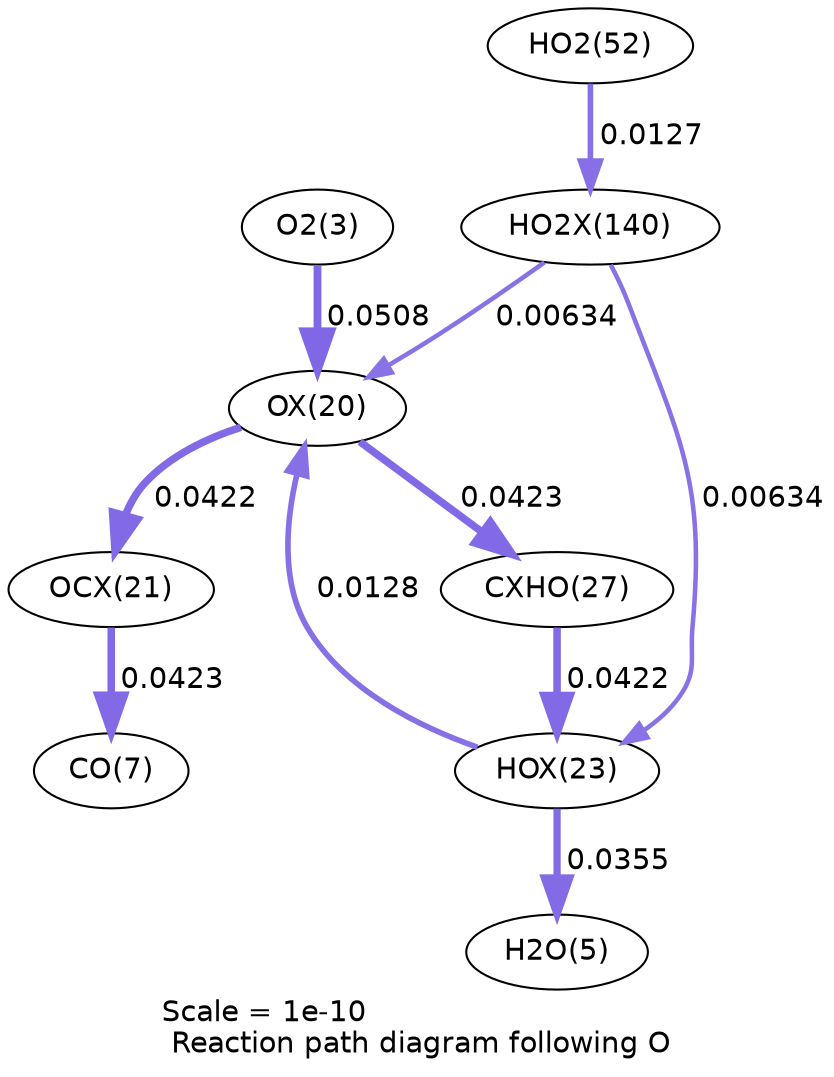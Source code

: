 digraph reaction_paths {
center=1;
s5 -> s26[fontname="Helvetica", penwidth=3.75, arrowsize=1.88, color="0.7, 0.551, 0.9"
, label=" 0.0508"];
s26 -> s31[fontname="Helvetica", penwidth=3.61, arrowsize=1.81, color="0.7, 0.542, 0.9"
, label=" 0.0423"];
s26 -> s27[fontname="Helvetica", penwidth=3.61, arrowsize=1.8, color="0.7, 0.542, 0.9"
, label=" 0.0422"];
s29 -> s26[fontname="Helvetica", penwidth=2.71, arrowsize=1.35, color="0.7, 0.513, 0.9"
, label=" 0.0128"];
s40 -> s26[fontname="Helvetica", penwidth=2.18, arrowsize=1.09, color="0.7, 0.506, 0.9"
, label=" 0.00634"];
s31 -> s29[fontname="Helvetica", penwidth=3.61, arrowsize=1.8, color="0.7, 0.542, 0.9"
, label=" 0.0422"];
s27 -> s9[fontname="Helvetica", penwidth=3.61, arrowsize=1.81, color="0.7, 0.542, 0.9"
, label=" 0.0423"];
s29 -> s7[fontname="Helvetica", penwidth=3.48, arrowsize=1.74, color="0.7, 0.535, 0.9"
, label=" 0.0355"];
s40 -> s29[fontname="Helvetica", penwidth=2.18, arrowsize=1.09, color="0.7, 0.506, 0.9"
, label=" 0.00634"];
s21 -> s40[fontname="Helvetica", penwidth=2.7, arrowsize=1.35, color="0.7, 0.513, 0.9"
, label=" 0.0127"];
s5 [ fontname="Helvetica", label="O2(3)"];
s7 [ fontname="Helvetica", label="H2O(5)"];
s9 [ fontname="Helvetica", label="CO(7)"];
s21 [ fontname="Helvetica", label="HO2(52)"];
s26 [ fontname="Helvetica", label="OX(20)"];
s27 [ fontname="Helvetica", label="OCX(21)"];
s29 [ fontname="Helvetica", label="HOX(23)"];
s31 [ fontname="Helvetica", label="CXHO(27)"];
s40 [ fontname="Helvetica", label="HO2X(140)"];
 label = "Scale = 1e-10\l Reaction path diagram following O";
 fontname = "Helvetica";
}
